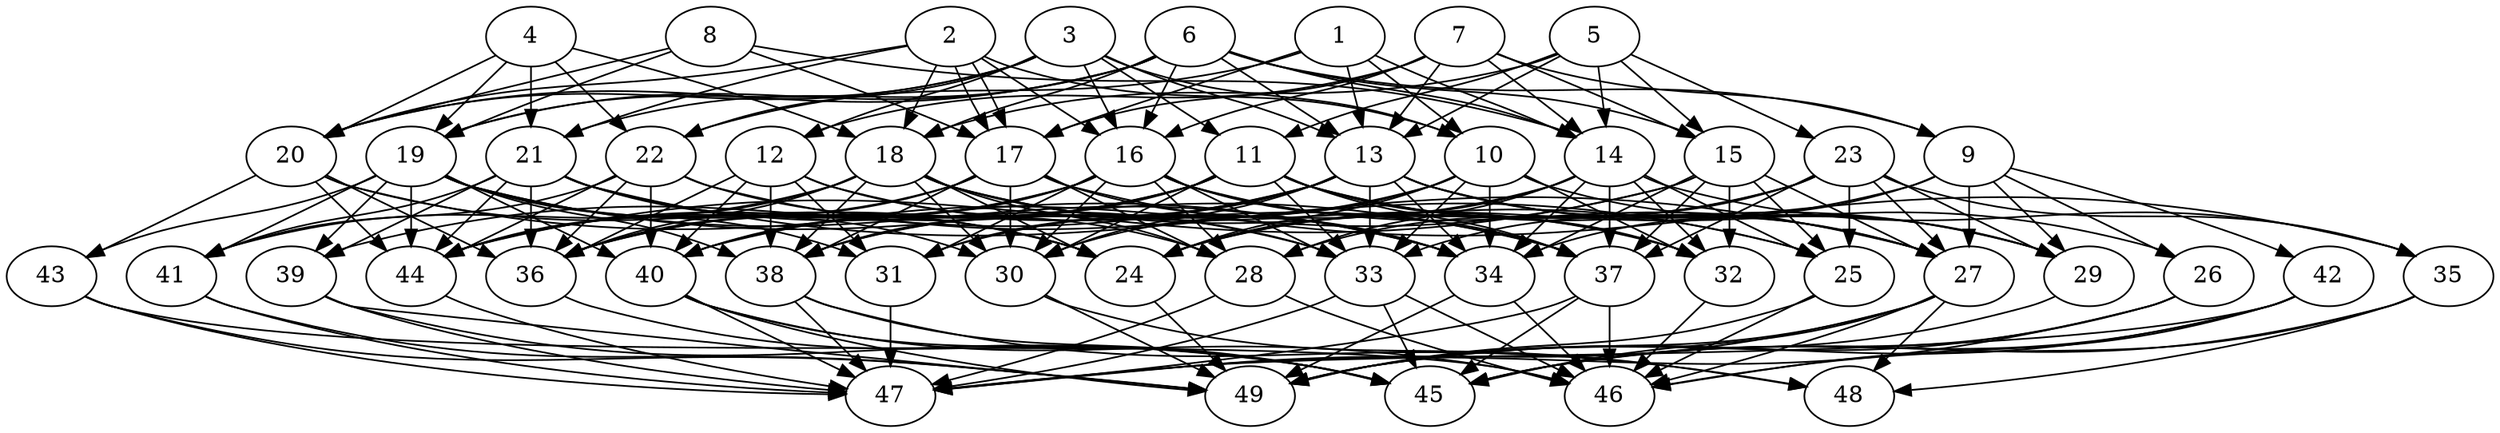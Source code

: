 // DAG (tier=3-complex, mode=compute, n=49, ccr=0.493, fat=0.715, density=0.603, regular=0.286, jump=0.273, mindata=1048576, maxdata=16777216)
// DAG automatically generated by daggen at Sun Aug 24 16:33:34 2025
// /home/ermia/Project/Environments/daggen/bin/daggen --dot --ccr 0.493 --fat 0.715 --regular 0.286 --density 0.603 --jump 0.273 --mindata 1048576 --maxdata 16777216 -n 49 
digraph G {
  1 [size="298429037533802266624", alpha="0.17", expect_size="149214518766901133312"]
  1 -> 10 [size ="357259708203008"]
  1 -> 13 [size ="357259708203008"]
  1 -> 14 [size ="357259708203008"]
  1 -> 17 [size ="357259708203008"]
  1 -> 22 [size ="357259708203008"]
  2 [size="105765579529406128", alpha="0.16", expect_size="52882789764703064"]
  2 -> 10 [size ="44375736320000"]
  2 -> 16 [size ="44375736320000"]
  2 -> 17 [size ="44375736320000"]
  2 -> 17 [size ="44375736320000"]
  2 -> 18 [size ="44375736320000"]
  2 -> 20 [size ="44375736320000"]
  2 -> 21 [size ="44375736320000"]
  3 [size="544617942482944000000", alpha="0.10", expect_size="272308971241472000000"]
  3 -> 10 [size ="533520711680000"]
  3 -> 11 [size ="533520711680000"]
  3 -> 12 [size ="533520711680000"]
  3 -> 13 [size ="533520711680000"]
  3 -> 16 [size ="533520711680000"]
  3 -> 19 [size ="533520711680000"]
  3 -> 20 [size ="533520711680000"]
  3 -> 22 [size ="533520711680000"]
  4 [size="84834139417713632", alpha="0.08", expect_size="42417069708856816"]
  4 -> 18 [size ="1516617678716928"]
  4 -> 19 [size ="1516617678716928"]
  4 -> 20 [size ="1516617678716928"]
  4 -> 21 [size ="1516617678716928"]
  4 -> 22 [size ="1516617678716928"]
  5 [size="49824122456985560", alpha="0.06", expect_size="24912061228492780"]
  5 -> 11 [size ="39537531158528"]
  5 -> 13 [size ="39537531158528"]
  5 -> 14 [size ="39537531158528"]
  5 -> 15 [size ="39537531158528"]
  5 -> 18 [size ="39537531158528"]
  5 -> 23 [size ="39537531158528"]
  6 [size="2068593583810011987968", alpha="0.10", expect_size="1034296791905005993984"]
  6 -> 9 [size ="1298793488187392"]
  6 -> 13 [size ="1298793488187392"]
  6 -> 14 [size ="1298793488187392"]
  6 -> 15 [size ="1298793488187392"]
  6 -> 16 [size ="1298793488187392"]
  6 -> 18 [size ="1298793488187392"]
  6 -> 19 [size ="1298793488187392"]
  6 -> 20 [size ="1298793488187392"]
  6 -> 21 [size ="1298793488187392"]
  7 [size="117908461521018144", alpha="0.07", expect_size="58954230760509072"]
  7 -> 9 [size ="103938208563200"]
  7 -> 12 [size ="103938208563200"]
  7 -> 13 [size ="103938208563200"]
  7 -> 14 [size ="103938208563200"]
  7 -> 15 [size ="103938208563200"]
  7 -> 16 [size ="103938208563200"]
  7 -> 17 [size ="103938208563200"]
  8 [size="3251238208802605056", alpha="0.03", expect_size="1625619104401302528"]
  8 -> 14 [size ="1434518481272832"]
  8 -> 17 [size ="1434518481272832"]
  8 -> 19 [size ="1434518481272832"]
  8 -> 20 [size ="1434518481272832"]
  9 [size="3695371737996311134208", alpha="0.20", expect_size="1847685868998155567104"]
  9 -> 24 [size ="1912179871711232"]
  9 -> 26 [size ="1912179871711232"]
  9 -> 27 [size ="1912179871711232"]
  9 -> 29 [size ="1912179871711232"]
  9 -> 34 [size ="1912179871711232"]
  9 -> 42 [size ="1912179871711232"]
  10 [size="3715969648652477005824", alpha="0.07", expect_size="1857984824326238502912"]
  10 -> 24 [size ="1919278915780608"]
  10 -> 29 [size ="1919278915780608"]
  10 -> 30 [size ="1919278915780608"]
  10 -> 32 [size ="1919278915780608"]
  10 -> 33 [size ="1919278915780608"]
  10 -> 34 [size ="1919278915780608"]
  10 -> 38 [size ="1919278915780608"]
  11 [size="555756106956496961536", alpha="0.05", expect_size="277878053478248480768"]
  11 -> 27 [size ="540770280931328"]
  11 -> 29 [size ="540770280931328"]
  11 -> 30 [size ="540770280931328"]
  11 -> 32 [size ="540770280931328"]
  11 -> 33 [size ="540770280931328"]
  11 -> 36 [size ="540770280931328"]
  11 -> 37 [size ="540770280931328"]
  11 -> 38 [size ="540770280931328"]
  11 -> 40 [size ="540770280931328"]
  11 -> 44 [size ="540770280931328"]
  12 [size="51635279921718864", alpha="0.14", expect_size="25817639960859432"]
  12 -> 31 [size ="945035377901568"]
  12 -> 33 [size ="945035377901568"]
  12 -> 36 [size ="945035377901568"]
  12 -> 37 [size ="945035377901568"]
  12 -> 38 [size ="945035377901568"]
  12 -> 40 [size ="945035377901568"]
  13 [size="1548432108551722", alpha="0.19", expect_size="774216054275861"]
  13 -> 26 [size ="166713215680512"]
  13 -> 27 [size ="166713215680512"]
  13 -> 29 [size ="166713215680512"]
  13 -> 30 [size ="166713215680512"]
  13 -> 31 [size ="166713215680512"]
  13 -> 33 [size ="166713215680512"]
  13 -> 34 [size ="166713215680512"]
  13 -> 36 [size ="166713215680512"]
  13 -> 38 [size ="166713215680512"]
  13 -> 39 [size ="166713215680512"]
  14 [size="88395735079597600", alpha="0.20", expect_size="44197867539798800"]
  14 -> 24 [size ="1570323291963392"]
  14 -> 25 [size ="1570323291963392"]
  14 -> 28 [size ="1570323291963392"]
  14 -> 31 [size ="1570323291963392"]
  14 -> 32 [size ="1570323291963392"]
  14 -> 34 [size ="1570323291963392"]
  14 -> 35 [size ="1570323291963392"]
  14 -> 37 [size ="1570323291963392"]
  15 [size="61609656371413778432", alpha="0.19", expect_size="30804828185706889216"]
  15 -> 25 [size ="124792699092992"]
  15 -> 27 [size ="124792699092992"]
  15 -> 32 [size ="124792699092992"]
  15 -> 34 [size ="124792699092992"]
  15 -> 37 [size ="124792699092992"]
  15 -> 40 [size ="124792699092992"]
  15 -> 44 [size ="124792699092992"]
  16 [size="46036680704000000000", alpha="0.02", expect_size="23018340352000000000"]
  16 -> 27 [size ="102760448000000"]
  16 -> 28 [size ="102760448000000"]
  16 -> 30 [size ="102760448000000"]
  16 -> 31 [size ="102760448000000"]
  16 -> 32 [size ="102760448000000"]
  16 -> 33 [size ="102760448000000"]
  16 -> 36 [size ="102760448000000"]
  16 -> 37 [size ="102760448000000"]
  16 -> 40 [size ="102760448000000"]
  16 -> 44 [size ="102760448000000"]
  17 [size="2496252834117564", alpha="0.03", expect_size="1248126417058782"]
  17 -> 28 [size ="198870080421888"]
  17 -> 30 [size ="198870080421888"]
  17 -> 34 [size ="198870080421888"]
  17 -> 35 [size ="198870080421888"]
  17 -> 36 [size ="198870080421888"]
  17 -> 38 [size ="198870080421888"]
  17 -> 44 [size ="198870080421888"]
  18 [size="1285853977581034752", alpha="0.18", expect_size="642926988790517376"]
  18 -> 24 [size ="497360568320000"]
  18 -> 25 [size ="497360568320000"]
  18 -> 28 [size ="497360568320000"]
  18 -> 30 [size ="497360568320000"]
  18 -> 32 [size ="497360568320000"]
  18 -> 34 [size ="497360568320000"]
  18 -> 36 [size ="497360568320000"]
  18 -> 38 [size ="497360568320000"]
  18 -> 41 [size ="497360568320000"]
  18 -> 44 [size ="497360568320000"]
  19 [size="29729068719679116", alpha="0.05", expect_size="14864534359839558"]
  19 -> 24 [size ="968867522281472"]
  19 -> 31 [size ="968867522281472"]
  19 -> 34 [size ="968867522281472"]
  19 -> 37 [size ="968867522281472"]
  19 -> 38 [size ="968867522281472"]
  19 -> 39 [size ="968867522281472"]
  19 -> 40 [size ="968867522281472"]
  19 -> 41 [size ="968867522281472"]
  19 -> 43 [size ="968867522281472"]
  19 -> 44 [size ="968867522281472"]
  20 [size="434012692484185856", alpha="0.09", expect_size="217006346242092928"]
  20 -> 24 [size ="183573646671872"]
  20 -> 34 [size ="183573646671872"]
  20 -> 36 [size ="183573646671872"]
  20 -> 43 [size ="183573646671872"]
  20 -> 44 [size ="183573646671872"]
  21 [size="4716938559761284096", alpha="0.13", expect_size="2358469279880642048"]
  21 -> 24 [size ="1595906239496192"]
  21 -> 27 [size ="1595906239496192"]
  21 -> 30 [size ="1595906239496192"]
  21 -> 33 [size ="1595906239496192"]
  21 -> 36 [size ="1595906239496192"]
  21 -> 39 [size ="1595906239496192"]
  21 -> 41 [size ="1595906239496192"]
  21 -> 44 [size ="1595906239496192"]
  22 [size="4398621445078455808", alpha="0.00", expect_size="2199310722539227904"]
  22 -> 25 [size ="1593130549772288"]
  22 -> 28 [size ="1593130549772288"]
  22 -> 36 [size ="1593130549772288"]
  22 -> 40 [size ="1593130549772288"]
  22 -> 41 [size ="1593130549772288"]
  22 -> 44 [size ="1593130549772288"]
  23 [size="951224596913495936", alpha="0.10", expect_size="475612298456747968"]
  23 -> 24 [size ="334425246138368"]
  23 -> 25 [size ="334425246138368"]
  23 -> 27 [size ="334425246138368"]
  23 -> 28 [size ="334425246138368"]
  23 -> 29 [size ="334425246138368"]
  23 -> 33 [size ="334425246138368"]
  23 -> 35 [size ="334425246138368"]
  23 -> 37 [size ="334425246138368"]
  24 [size="1540846499075590", alpha="0.08", expect_size="770423249537795"]
  24 -> 49 [size ="114964228472832"]
  25 [size="232541615734206624", alpha="0.12", expect_size="116270807867103312"]
  25 -> 46 [size ="118216592457728"]
  25 -> 49 [size ="118216592457728"]
  26 [size="493712144538364736", alpha="0.03", expect_size="246856072269182368"]
  26 -> 45 [size ="692220013314048"]
  26 -> 47 [size ="692220013314048"]
  26 -> 49 [size ="692220013314048"]
  27 [size="857279699531220385792", alpha="0.16", expect_size="428639849765610192896"]
  27 -> 45 [size ="721946496991232"]
  27 -> 46 [size ="721946496991232"]
  27 -> 47 [size ="721946496991232"]
  27 -> 48 [size ="721946496991232"]
  27 -> 49 [size ="721946496991232"]
  28 [size="592243503631091892224", alpha="0.06", expect_size="296121751815545946112"]
  28 -> 46 [size ="564187583479808"]
  28 -> 47 [size ="564187583479808"]
  29 [size="14806525928731690", alpha="0.03", expect_size="7403262964365845"]
  29 -> 49 [size ="327155921715200"]
  30 [size="1496888513769752320", alpha="0.18", expect_size="748444256884876160"]
  30 -> 48 [size ="778256663969792"]
  30 -> 49 [size ="778256663969792"]
  31 [size="14309052152739946", alpha="0.15", expect_size="7154526076369973"]
  31 -> 47 [size ="817192186675200"]
  32 [size="143609126622127456256", alpha="0.09", expect_size="71804563311063728128"]
  32 -> 46 [size ="219387231469568"]
  33 [size="2455630882772723200", alpha="0.04", expect_size="1227815441386361600"]
  33 -> 45 [size ="1027052719308800"]
  33 -> 46 [size ="1027052719308800"]
  33 -> 47 [size ="1027052719308800"]
  34 [size="3474746423041766912", alpha="0.09", expect_size="1737373211520883456"]
  34 -> 46 [size ="1850624308150272"]
  34 -> 49 [size ="1850624308150272"]
  35 [size="356710474712681984", alpha="0.14", expect_size="178355237356340992"]
  35 -> 45 [size ="161150939430912"]
  35 -> 46 [size ="161150939430912"]
  35 -> 48 [size ="161150939430912"]
  36 [size="2366688322545818", alpha="0.09", expect_size="1183344161272909"]
  36 -> 45 [size ="71328803586048"]
  37 [size="23294071957782265856", alpha="0.14", expect_size="11647035978891132928"]
  37 -> 45 [size ="65250963488768"]
  37 -> 46 [size ="65250963488768"]
  37 -> 47 [size ="65250963488768"]
  38 [size="847613299628139610112", alpha="0.02", expect_size="423806649814069805056"]
  38 -> 45 [size ="716509294886912"]
  38 -> 47 [size ="716509294886912"]
  38 -> 48 [size ="716509294886912"]
  39 [size="6715613426678538240", alpha="0.05", expect_size="3357806713339269120"]
  39 -> 45 [size ="2205313000275968"]
  39 -> 47 [size ="2205313000275968"]
  39 -> 49 [size ="2205313000275968"]
  40 [size="21935886982274904", alpha="0.13", expect_size="10967943491137452"]
  40 -> 45 [size ="2186312299839488"]
  40 -> 46 [size ="2186312299839488"]
  40 -> 47 [size ="2186312299839488"]
  40 -> 49 [size ="2186312299839488"]
  41 [size="3583753912722305536", alpha="0.14", expect_size="1791876956361152768"]
  41 -> 47 [size ="1501765514035200"]
  41 -> 49 [size ="1501765514035200"]
  42 [size="217399234558009802752", alpha="0.11", expect_size="108699617279004901376"]
  42 -> 45 [size ="289242425065472"]
  42 -> 46 [size ="289242425065472"]
  42 -> 47 [size ="289242425065472"]
  42 -> 49 [size ="289242425065472"]
  43 [size="3563337792672082427904", alpha="0.01", expect_size="1781668896336041213952"]
  43 -> 46 [size ="1866356697858048"]
  43 -> 47 [size ="1866356697858048"]
  43 -> 49 [size ="1866356697858048"]
  44 [size="29288393260896908", alpha="0.18", expect_size="14644196630448454"]
  44 -> 47 [size ="1503561884106752"]
  45 [size="1311426890660000", alpha="0.14", expect_size="655713445330000"]
  46 [size="1723108893921164032", alpha="0.19", expect_size="861554446960582016"]
  47 [size="208358646349641056", alpha="0.03", expect_size="104179323174820528"]
  48 [size="3050910148877042688", alpha="0.10", expect_size="1525455074438521344"]
  49 [size="1955494302912958976", alpha="0.19", expect_size="977747151456479488"]
}